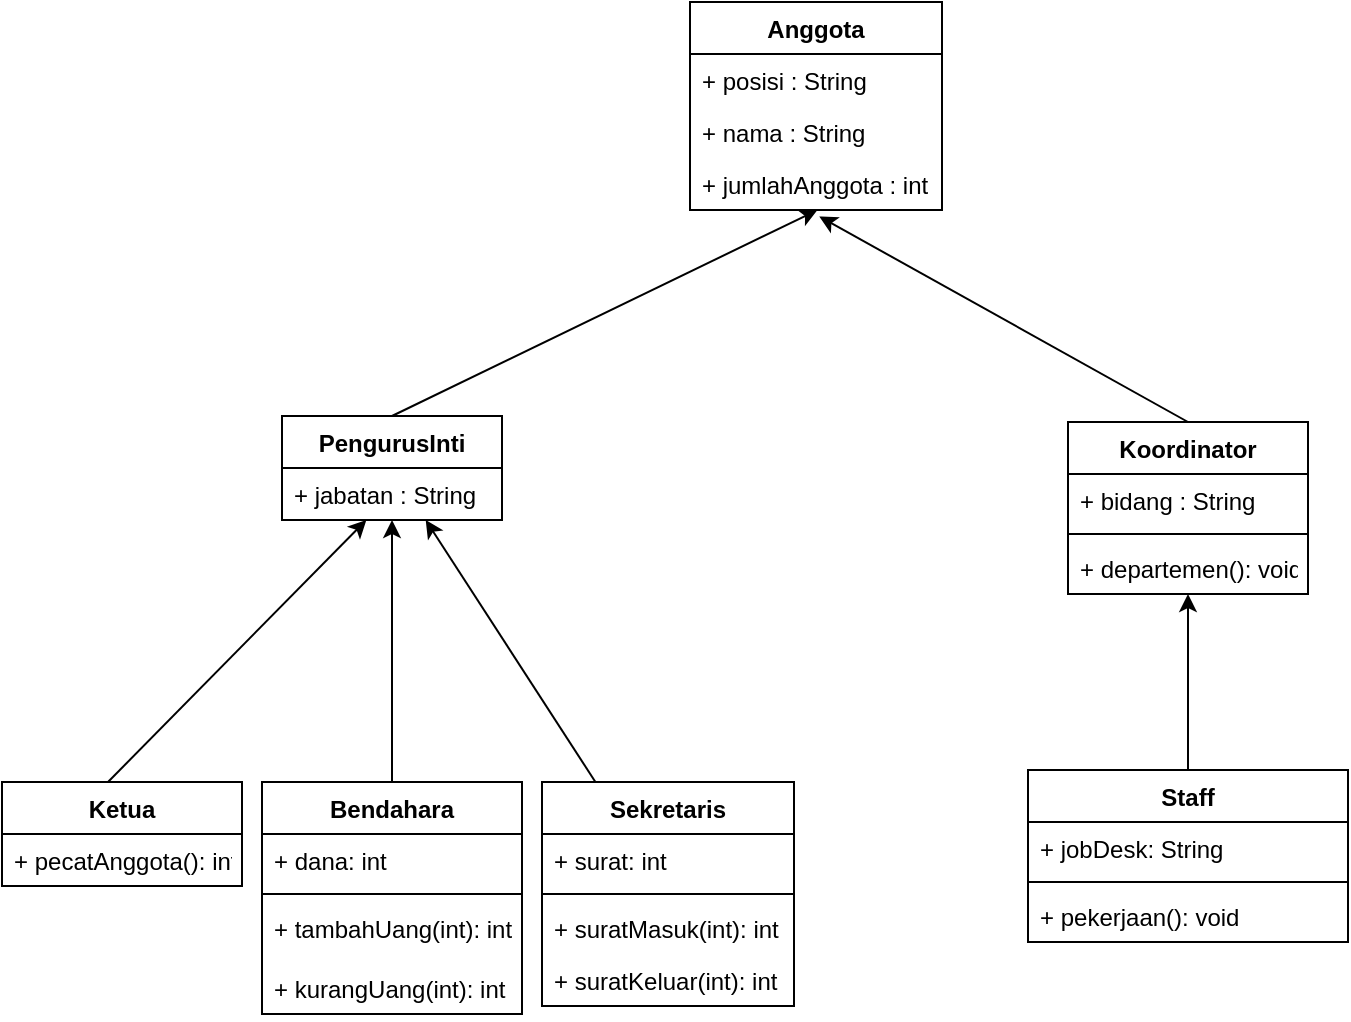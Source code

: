 <mxfile version="20.6.2" type="device"><diagram id="C5RBs43oDa-KdzZeNtuy" name="Page-1"><mxGraphModel dx="1038" dy="1650" grid="1" gridSize="10" guides="1" tooltips="1" connect="1" arrows="1" fold="1" page="1" pageScale="1" pageWidth="827" pageHeight="1169" math="0" shadow="0"><root><mxCell id="WIyWlLk6GJQsqaUBKTNV-0"/><mxCell id="WIyWlLk6GJQsqaUBKTNV-1" parent="WIyWlLk6GJQsqaUBKTNV-0"/><mxCell id="LJ2nMcPqIy7k0RQOXo7v-4" value="Anggota" style="swimlane;fontStyle=1;align=center;verticalAlign=top;childLayout=stackLayout;horizontal=1;startSize=26;horizontalStack=0;resizeParent=1;resizeParentMax=0;resizeLast=0;collapsible=1;marginBottom=0;rounded=0;shadow=0;glass=0;sketch=0;fillStyle=auto;" vertex="1" parent="WIyWlLk6GJQsqaUBKTNV-1"><mxGeometry x="351" y="-1140" width="126" height="104" as="geometry"/></mxCell><mxCell id="LJ2nMcPqIy7k0RQOXo7v-5" value="+ posisi : String&#10;" style="text;strokeColor=none;fillColor=none;align=left;verticalAlign=top;spacingLeft=4;spacingRight=4;overflow=hidden;rotatable=0;points=[[0,0.5],[1,0.5]];portConstraint=eastwest;rounded=0;shadow=0;glass=0;sketch=0;fillStyle=auto;" vertex="1" parent="LJ2nMcPqIy7k0RQOXo7v-4"><mxGeometry y="26" width="126" height="26" as="geometry"/></mxCell><mxCell id="LJ2nMcPqIy7k0RQOXo7v-9" value="+ nama : String&#10;" style="text;strokeColor=none;fillColor=none;align=left;verticalAlign=top;spacingLeft=4;spacingRight=4;overflow=hidden;rotatable=0;points=[[0,0.5],[1,0.5]];portConstraint=eastwest;rounded=0;shadow=0;glass=0;sketch=0;fillStyle=auto;" vertex="1" parent="LJ2nMcPqIy7k0RQOXo7v-4"><mxGeometry y="52" width="126" height="26" as="geometry"/></mxCell><mxCell id="LJ2nMcPqIy7k0RQOXo7v-10" value="+ jumlahAnggota : int&#10;" style="text;strokeColor=none;fillColor=none;align=left;verticalAlign=top;spacingLeft=4;spacingRight=4;overflow=hidden;rotatable=0;points=[[0,0.5],[1,0.5]];portConstraint=eastwest;rounded=0;shadow=0;glass=0;sketch=0;fillStyle=auto;" vertex="1" parent="LJ2nMcPqIy7k0RQOXo7v-4"><mxGeometry y="78" width="126" height="26" as="geometry"/></mxCell><mxCell id="LJ2nMcPqIy7k0RQOXo7v-19" value="Koordinator" style="swimlane;fontStyle=1;align=center;verticalAlign=top;childLayout=stackLayout;horizontal=1;startSize=26;horizontalStack=0;resizeParent=1;resizeParentMax=0;resizeLast=0;collapsible=1;marginBottom=0;rounded=0;shadow=0;glass=0;sketch=0;fillStyle=auto;" vertex="1" parent="WIyWlLk6GJQsqaUBKTNV-1"><mxGeometry x="540" y="-930" width="120" height="86" as="geometry"/></mxCell><mxCell id="LJ2nMcPqIy7k0RQOXo7v-20" value="+ bidang : String" style="text;strokeColor=none;fillColor=none;align=left;verticalAlign=top;spacingLeft=4;spacingRight=4;overflow=hidden;rotatable=0;points=[[0,0.5],[1,0.5]];portConstraint=eastwest;rounded=0;shadow=0;glass=0;sketch=0;fillStyle=auto;" vertex="1" parent="LJ2nMcPqIy7k0RQOXo7v-19"><mxGeometry y="26" width="120" height="26" as="geometry"/></mxCell><mxCell id="LJ2nMcPqIy7k0RQOXo7v-21" value="" style="line;strokeWidth=1;fillColor=none;align=left;verticalAlign=middle;spacingTop=-1;spacingLeft=3;spacingRight=3;rotatable=0;labelPosition=right;points=[];portConstraint=eastwest;strokeColor=inherit;rounded=0;shadow=0;glass=0;sketch=0;fillStyle=auto;" vertex="1" parent="LJ2nMcPqIy7k0RQOXo7v-19"><mxGeometry y="52" width="120" height="8" as="geometry"/></mxCell><mxCell id="LJ2nMcPqIy7k0RQOXo7v-22" value="+ departemen(): void" style="text;strokeColor=none;fillColor=none;align=left;verticalAlign=top;spacingLeft=4;spacingRight=4;overflow=hidden;rotatable=0;points=[[0,0.5],[1,0.5]];portConstraint=eastwest;rounded=0;shadow=0;glass=0;sketch=0;fillStyle=auto;" vertex="1" parent="LJ2nMcPqIy7k0RQOXo7v-19"><mxGeometry y="60" width="120" height="26" as="geometry"/></mxCell><mxCell id="LJ2nMcPqIy7k0RQOXo7v-23" value="PengurusInti" style="swimlane;fontStyle=1;childLayout=stackLayout;horizontal=1;startSize=26;fillColor=none;horizontalStack=0;resizeParent=1;resizeParentMax=0;resizeLast=0;collapsible=1;marginBottom=0;rounded=0;shadow=0;glass=0;sketch=0;fillStyle=auto;" vertex="1" parent="WIyWlLk6GJQsqaUBKTNV-1"><mxGeometry x="147" y="-933" width="110" height="52" as="geometry"/></mxCell><mxCell id="LJ2nMcPqIy7k0RQOXo7v-24" value="+ jabatan : String" style="text;strokeColor=none;fillColor=none;align=left;verticalAlign=top;spacingLeft=4;spacingRight=4;overflow=hidden;rotatable=0;points=[[0,0.5],[1,0.5]];portConstraint=eastwest;rounded=0;shadow=0;glass=0;sketch=0;fillStyle=auto;" vertex="1" parent="LJ2nMcPqIy7k0RQOXo7v-23"><mxGeometry y="26" width="110" height="26" as="geometry"/></mxCell><mxCell id="LJ2nMcPqIy7k0RQOXo7v-30" value="Ketua" style="swimlane;fontStyle=1;align=center;verticalAlign=top;childLayout=stackLayout;horizontal=1;startSize=26;horizontalStack=0;resizeParent=1;resizeParentMax=0;resizeLast=0;collapsible=1;marginBottom=0;rounded=0;shadow=0;glass=0;sketch=0;fillStyle=auto;" vertex="1" parent="WIyWlLk6GJQsqaUBKTNV-1"><mxGeometry x="7" y="-750" width="120" height="52" as="geometry"/></mxCell><mxCell id="LJ2nMcPqIy7k0RQOXo7v-33" value="+ pecatAnggota(): int" style="text;strokeColor=none;fillColor=none;align=left;verticalAlign=top;spacingLeft=4;spacingRight=4;overflow=hidden;rotatable=0;points=[[0,0.5],[1,0.5]];portConstraint=eastwest;rounded=0;shadow=0;glass=0;sketch=0;fillStyle=auto;" vertex="1" parent="LJ2nMcPqIy7k0RQOXo7v-30"><mxGeometry y="26" width="120" height="26" as="geometry"/></mxCell><mxCell id="LJ2nMcPqIy7k0RQOXo7v-38" value="Bendahara" style="swimlane;fontStyle=1;align=center;verticalAlign=top;childLayout=stackLayout;horizontal=1;startSize=26;horizontalStack=0;resizeParent=1;resizeParentMax=0;resizeLast=0;collapsible=1;marginBottom=0;rounded=0;shadow=0;glass=0;sketch=0;fillStyle=auto;" vertex="1" parent="WIyWlLk6GJQsqaUBKTNV-1"><mxGeometry x="137" y="-750" width="130" height="116" as="geometry"/></mxCell><mxCell id="LJ2nMcPqIy7k0RQOXo7v-39" value="+ dana: int" style="text;strokeColor=none;fillColor=none;align=left;verticalAlign=top;spacingLeft=4;spacingRight=4;overflow=hidden;rotatable=0;points=[[0,0.5],[1,0.5]];portConstraint=eastwest;rounded=0;shadow=0;glass=0;sketch=0;fillStyle=auto;" vertex="1" parent="LJ2nMcPqIy7k0RQOXo7v-38"><mxGeometry y="26" width="130" height="26" as="geometry"/></mxCell><mxCell id="LJ2nMcPqIy7k0RQOXo7v-40" value="" style="line;strokeWidth=1;fillColor=none;align=left;verticalAlign=middle;spacingTop=-1;spacingLeft=3;spacingRight=3;rotatable=0;labelPosition=right;points=[];portConstraint=eastwest;strokeColor=inherit;rounded=0;shadow=0;glass=0;sketch=0;fillStyle=auto;" vertex="1" parent="LJ2nMcPqIy7k0RQOXo7v-38"><mxGeometry y="52" width="130" height="8" as="geometry"/></mxCell><mxCell id="LJ2nMcPqIy7k0RQOXo7v-41" value="+ tambahUang(int): int" style="text;strokeColor=none;fillColor=none;align=left;verticalAlign=top;spacingLeft=4;spacingRight=4;overflow=hidden;rotatable=0;points=[[0,0.5],[1,0.5]];portConstraint=eastwest;rounded=0;shadow=0;glass=0;sketch=0;fillStyle=auto;" vertex="1" parent="LJ2nMcPqIy7k0RQOXo7v-38"><mxGeometry y="60" width="130" height="30" as="geometry"/></mxCell><mxCell id="LJ2nMcPqIy7k0RQOXo7v-42" value="+ kurangUang(int): int" style="text;strokeColor=none;fillColor=none;align=left;verticalAlign=top;spacingLeft=4;spacingRight=4;overflow=hidden;rotatable=0;points=[[0,0.5],[1,0.5]];portConstraint=eastwest;rounded=0;shadow=0;glass=0;sketch=0;fillStyle=auto;" vertex="1" parent="LJ2nMcPqIy7k0RQOXo7v-38"><mxGeometry y="90" width="130" height="26" as="geometry"/></mxCell><mxCell id="LJ2nMcPqIy7k0RQOXo7v-43" value="Sekretaris" style="swimlane;fontStyle=1;align=center;verticalAlign=top;childLayout=stackLayout;horizontal=1;startSize=26;horizontalStack=0;resizeParent=1;resizeParentMax=0;resizeLast=0;collapsible=1;marginBottom=0;rounded=0;shadow=0;glass=0;sketch=0;fillStyle=auto;" vertex="1" parent="WIyWlLk6GJQsqaUBKTNV-1"><mxGeometry x="277" y="-750" width="126" height="112" as="geometry"/></mxCell><mxCell id="LJ2nMcPqIy7k0RQOXo7v-44" value="+ surat: int" style="text;strokeColor=none;fillColor=none;align=left;verticalAlign=top;spacingLeft=4;spacingRight=4;overflow=hidden;rotatable=0;points=[[0,0.5],[1,0.5]];portConstraint=eastwest;rounded=0;shadow=0;glass=0;sketch=0;fillStyle=auto;" vertex="1" parent="LJ2nMcPqIy7k0RQOXo7v-43"><mxGeometry y="26" width="126" height="26" as="geometry"/></mxCell><mxCell id="LJ2nMcPqIy7k0RQOXo7v-45" value="" style="line;strokeWidth=1;fillColor=none;align=left;verticalAlign=middle;spacingTop=-1;spacingLeft=3;spacingRight=3;rotatable=0;labelPosition=right;points=[];portConstraint=eastwest;strokeColor=inherit;rounded=0;shadow=0;glass=0;sketch=0;fillStyle=auto;" vertex="1" parent="LJ2nMcPqIy7k0RQOXo7v-43"><mxGeometry y="52" width="126" height="8" as="geometry"/></mxCell><mxCell id="LJ2nMcPqIy7k0RQOXo7v-46" value="+ suratMasuk(int): int" style="text;strokeColor=none;fillColor=none;align=left;verticalAlign=top;spacingLeft=4;spacingRight=4;overflow=hidden;rotatable=0;points=[[0,0.5],[1,0.5]];portConstraint=eastwest;rounded=0;shadow=0;glass=0;sketch=0;fillStyle=auto;" vertex="1" parent="LJ2nMcPqIy7k0RQOXo7v-43"><mxGeometry y="60" width="126" height="26" as="geometry"/></mxCell><mxCell id="LJ2nMcPqIy7k0RQOXo7v-47" value="+ suratKeluar(int): int" style="text;strokeColor=none;fillColor=none;align=left;verticalAlign=top;spacingLeft=4;spacingRight=4;overflow=hidden;rotatable=0;points=[[0,0.5],[1,0.5]];portConstraint=eastwest;rounded=0;shadow=0;glass=0;sketch=0;fillStyle=auto;" vertex="1" parent="LJ2nMcPqIy7k0RQOXo7v-43"><mxGeometry y="86" width="126" height="26" as="geometry"/></mxCell><mxCell id="LJ2nMcPqIy7k0RQOXo7v-48" value="Staff" style="swimlane;fontStyle=1;align=center;verticalAlign=top;childLayout=stackLayout;horizontal=1;startSize=26;horizontalStack=0;resizeParent=1;resizeParentMax=0;resizeLast=0;collapsible=1;marginBottom=0;rounded=0;shadow=0;glass=0;sketch=0;fillStyle=auto;" vertex="1" parent="WIyWlLk6GJQsqaUBKTNV-1"><mxGeometry x="520" y="-756" width="160" height="86" as="geometry"/></mxCell><mxCell id="LJ2nMcPqIy7k0RQOXo7v-49" value="+ jobDesk: String" style="text;strokeColor=none;fillColor=none;align=left;verticalAlign=top;spacingLeft=4;spacingRight=4;overflow=hidden;rotatable=0;points=[[0,0.5],[1,0.5]];portConstraint=eastwest;rounded=0;shadow=0;glass=0;sketch=0;fillStyle=auto;" vertex="1" parent="LJ2nMcPqIy7k0RQOXo7v-48"><mxGeometry y="26" width="160" height="26" as="geometry"/></mxCell><mxCell id="LJ2nMcPqIy7k0RQOXo7v-50" value="" style="line;strokeWidth=1;fillColor=none;align=left;verticalAlign=middle;spacingTop=-1;spacingLeft=3;spacingRight=3;rotatable=0;labelPosition=right;points=[];portConstraint=eastwest;strokeColor=inherit;rounded=0;shadow=0;glass=0;sketch=0;fillStyle=auto;" vertex="1" parent="LJ2nMcPqIy7k0RQOXo7v-48"><mxGeometry y="52" width="160" height="8" as="geometry"/></mxCell><mxCell id="LJ2nMcPqIy7k0RQOXo7v-51" value="+ pekerjaan(): void" style="text;strokeColor=none;fillColor=none;align=left;verticalAlign=top;spacingLeft=4;spacingRight=4;overflow=hidden;rotatable=0;points=[[0,0.5],[1,0.5]];portConstraint=eastwest;rounded=0;shadow=0;glass=0;sketch=0;fillStyle=auto;" vertex="1" parent="LJ2nMcPqIy7k0RQOXo7v-48"><mxGeometry y="60" width="160" height="26" as="geometry"/></mxCell><mxCell id="LJ2nMcPqIy7k0RQOXo7v-57" value="" style="endArrow=classic;html=1;rounded=0;exitX=0.5;exitY=0;exitDx=0;exitDy=0;entryX=0.506;entryY=1;entryDx=0;entryDy=0;entryPerimeter=0;" edge="1" parent="WIyWlLk6GJQsqaUBKTNV-1" target="LJ2nMcPqIy7k0RQOXo7v-10"><mxGeometry width="50" height="50" relative="1" as="geometry"><mxPoint x="202" y="-933" as="sourcePoint"/><mxPoint x="257" y="-989" as="targetPoint"/></mxGeometry></mxCell><mxCell id="LJ2nMcPqIy7k0RQOXo7v-58" value="" style="endArrow=classic;html=1;rounded=0;exitX=0.5;exitY=0;exitDx=0;exitDy=0;entryX=0.513;entryY=1.123;entryDx=0;entryDy=0;entryPerimeter=0;" edge="1" parent="WIyWlLk6GJQsqaUBKTNV-1" source="LJ2nMcPqIy7k0RQOXo7v-19" target="LJ2nMcPqIy7k0RQOXo7v-10"><mxGeometry width="50" height="50" relative="1" as="geometry"><mxPoint x="469" y="-980" as="sourcePoint"/><mxPoint x="440" y="-1010" as="targetPoint"/></mxGeometry></mxCell><mxCell id="LJ2nMcPqIy7k0RQOXo7v-59" value="" style="endArrow=classic;html=1;rounded=0;" edge="1" parent="WIyWlLk6GJQsqaUBKTNV-1" target="LJ2nMcPqIy7k0RQOXo7v-24"><mxGeometry width="50" height="50" relative="1" as="geometry"><mxPoint x="60" y="-750" as="sourcePoint"/><mxPoint x="110" y="-800" as="targetPoint"/></mxGeometry></mxCell><mxCell id="LJ2nMcPqIy7k0RQOXo7v-60" value="" style="endArrow=classic;html=1;rounded=0;exitX=0.5;exitY=0;exitDx=0;exitDy=0;" edge="1" parent="WIyWlLk6GJQsqaUBKTNV-1" source="LJ2nMcPqIy7k0RQOXo7v-38" target="LJ2nMcPqIy7k0RQOXo7v-24"><mxGeometry width="50" height="50" relative="1" as="geometry"><mxPoint x="280" y="-850" as="sourcePoint"/><mxPoint x="330" y="-900" as="targetPoint"/></mxGeometry></mxCell><mxCell id="LJ2nMcPqIy7k0RQOXo7v-61" value="" style="endArrow=classic;html=1;rounded=0;" edge="1" parent="WIyWlLk6GJQsqaUBKTNV-1" source="LJ2nMcPqIy7k0RQOXo7v-43" target="LJ2nMcPqIy7k0RQOXo7v-23"><mxGeometry width="50" height="50" relative="1" as="geometry"><mxPoint x="280" y="-850" as="sourcePoint"/><mxPoint x="330" y="-900" as="targetPoint"/></mxGeometry></mxCell><mxCell id="LJ2nMcPqIy7k0RQOXo7v-62" value="" style="endArrow=classic;html=1;rounded=0;" edge="1" parent="WIyWlLk6GJQsqaUBKTNV-1" source="LJ2nMcPqIy7k0RQOXo7v-48" target="LJ2nMcPqIy7k0RQOXo7v-19"><mxGeometry width="50" height="50" relative="1" as="geometry"><mxPoint x="280" y="-850" as="sourcePoint"/><mxPoint x="330" y="-900" as="targetPoint"/></mxGeometry></mxCell></root></mxGraphModel></diagram></mxfile>